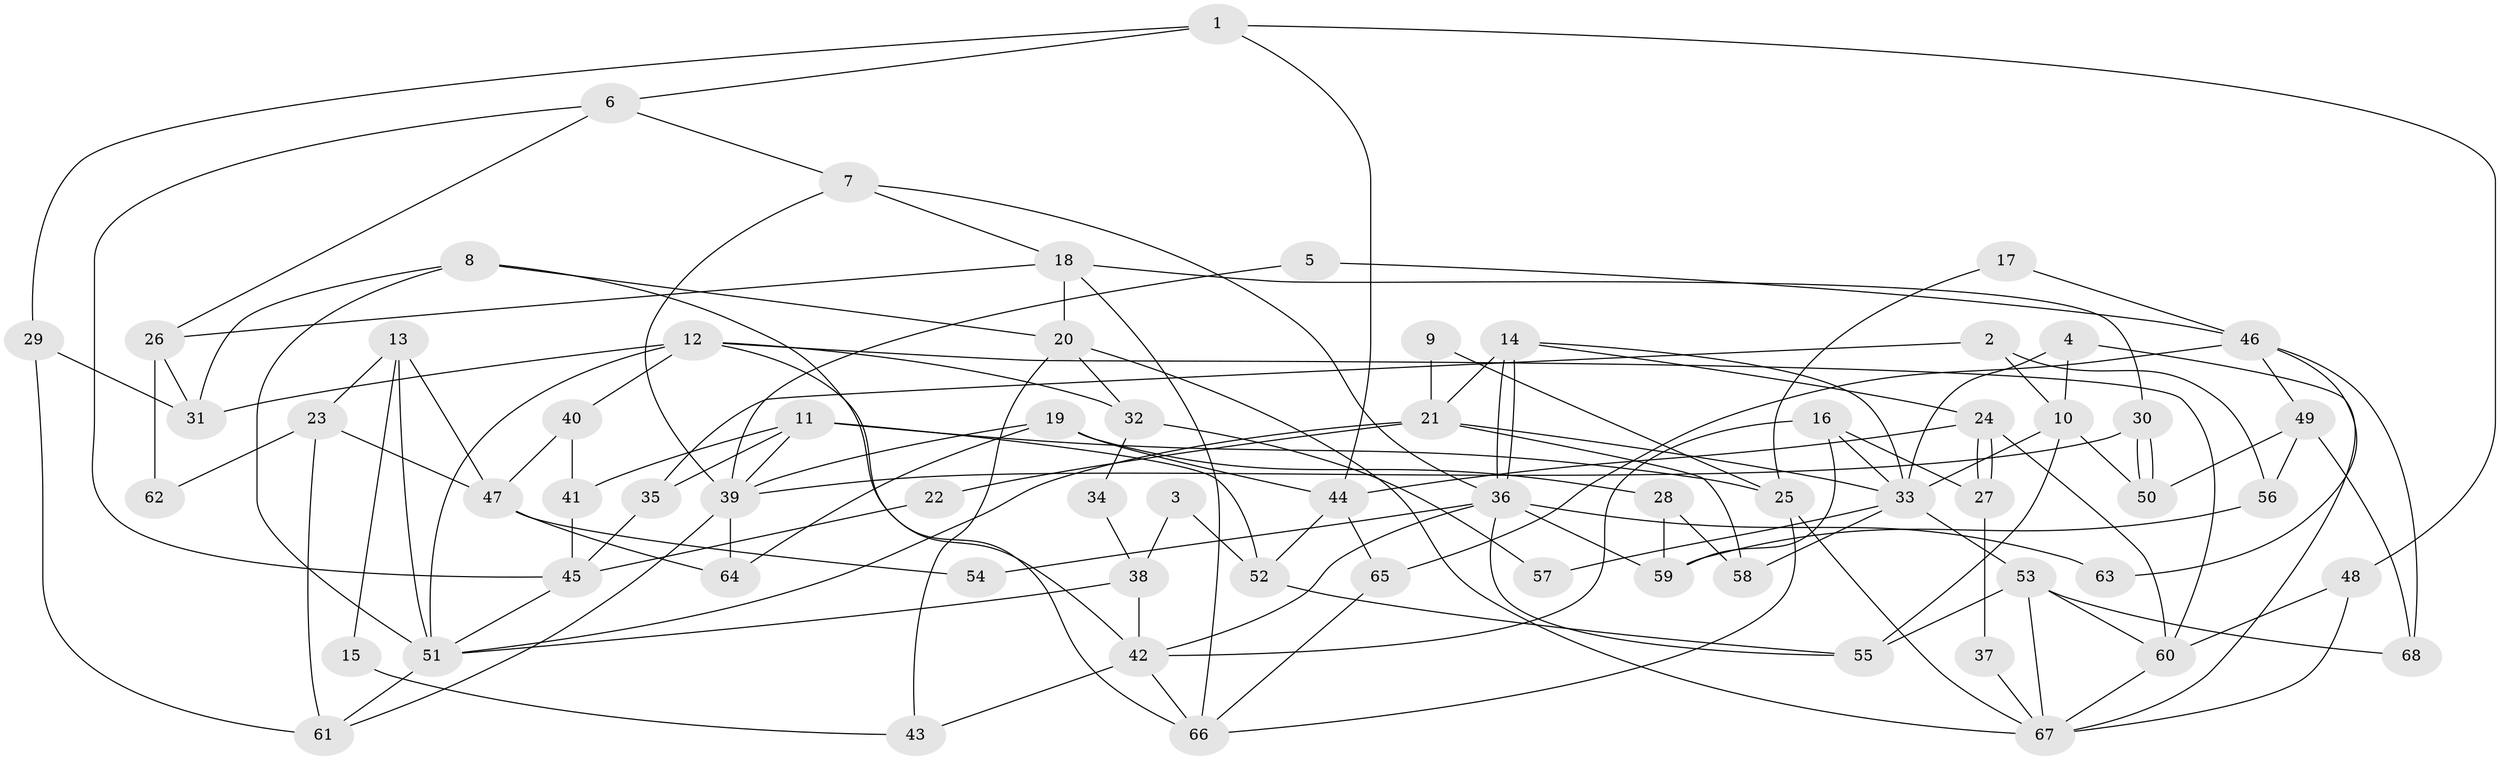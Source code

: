 // Generated by graph-tools (version 1.1) at 2025/50/03/09/25 03:50:12]
// undirected, 68 vertices, 136 edges
graph export_dot {
graph [start="1"]
  node [color=gray90,style=filled];
  1;
  2;
  3;
  4;
  5;
  6;
  7;
  8;
  9;
  10;
  11;
  12;
  13;
  14;
  15;
  16;
  17;
  18;
  19;
  20;
  21;
  22;
  23;
  24;
  25;
  26;
  27;
  28;
  29;
  30;
  31;
  32;
  33;
  34;
  35;
  36;
  37;
  38;
  39;
  40;
  41;
  42;
  43;
  44;
  45;
  46;
  47;
  48;
  49;
  50;
  51;
  52;
  53;
  54;
  55;
  56;
  57;
  58;
  59;
  60;
  61;
  62;
  63;
  64;
  65;
  66;
  67;
  68;
  1 -- 44;
  1 -- 6;
  1 -- 29;
  1 -- 48;
  2 -- 10;
  2 -- 35;
  2 -- 56;
  3 -- 52;
  3 -- 38;
  4 -- 67;
  4 -- 33;
  4 -- 10;
  5 -- 46;
  5 -- 39;
  6 -- 7;
  6 -- 45;
  6 -- 26;
  7 -- 36;
  7 -- 18;
  7 -- 39;
  8 -- 31;
  8 -- 20;
  8 -- 51;
  8 -- 66;
  9 -- 21;
  9 -- 25;
  10 -- 33;
  10 -- 50;
  10 -- 55;
  11 -- 39;
  11 -- 25;
  11 -- 35;
  11 -- 41;
  11 -- 52;
  12 -- 51;
  12 -- 60;
  12 -- 31;
  12 -- 32;
  12 -- 40;
  12 -- 42;
  13 -- 51;
  13 -- 47;
  13 -- 15;
  13 -- 23;
  14 -- 21;
  14 -- 36;
  14 -- 36;
  14 -- 24;
  14 -- 33;
  15 -- 43;
  16 -- 33;
  16 -- 59;
  16 -- 27;
  16 -- 42;
  17 -- 25;
  17 -- 46;
  18 -- 66;
  18 -- 26;
  18 -- 20;
  18 -- 30;
  19 -- 39;
  19 -- 44;
  19 -- 28;
  19 -- 64;
  20 -- 67;
  20 -- 32;
  20 -- 43;
  21 -- 33;
  21 -- 58;
  21 -- 22;
  21 -- 51;
  22 -- 45;
  23 -- 61;
  23 -- 47;
  23 -- 62;
  24 -- 27;
  24 -- 27;
  24 -- 44;
  24 -- 60;
  25 -- 66;
  25 -- 67;
  26 -- 31;
  26 -- 62;
  27 -- 37;
  28 -- 59;
  28 -- 58;
  29 -- 61;
  29 -- 31;
  30 -- 50;
  30 -- 50;
  30 -- 39;
  32 -- 34;
  32 -- 57;
  33 -- 53;
  33 -- 57;
  33 -- 58;
  34 -- 38;
  35 -- 45;
  36 -- 42;
  36 -- 54;
  36 -- 55;
  36 -- 59;
  36 -- 63;
  37 -- 67;
  38 -- 42;
  38 -- 51;
  39 -- 61;
  39 -- 64;
  40 -- 47;
  40 -- 41;
  41 -- 45;
  42 -- 43;
  42 -- 66;
  44 -- 52;
  44 -- 65;
  45 -- 51;
  46 -- 49;
  46 -- 65;
  46 -- 63;
  46 -- 68;
  47 -- 64;
  47 -- 54;
  48 -- 67;
  48 -- 60;
  49 -- 50;
  49 -- 68;
  49 -- 56;
  51 -- 61;
  52 -- 55;
  53 -- 55;
  53 -- 60;
  53 -- 67;
  53 -- 68;
  56 -- 59;
  60 -- 67;
  65 -- 66;
}
